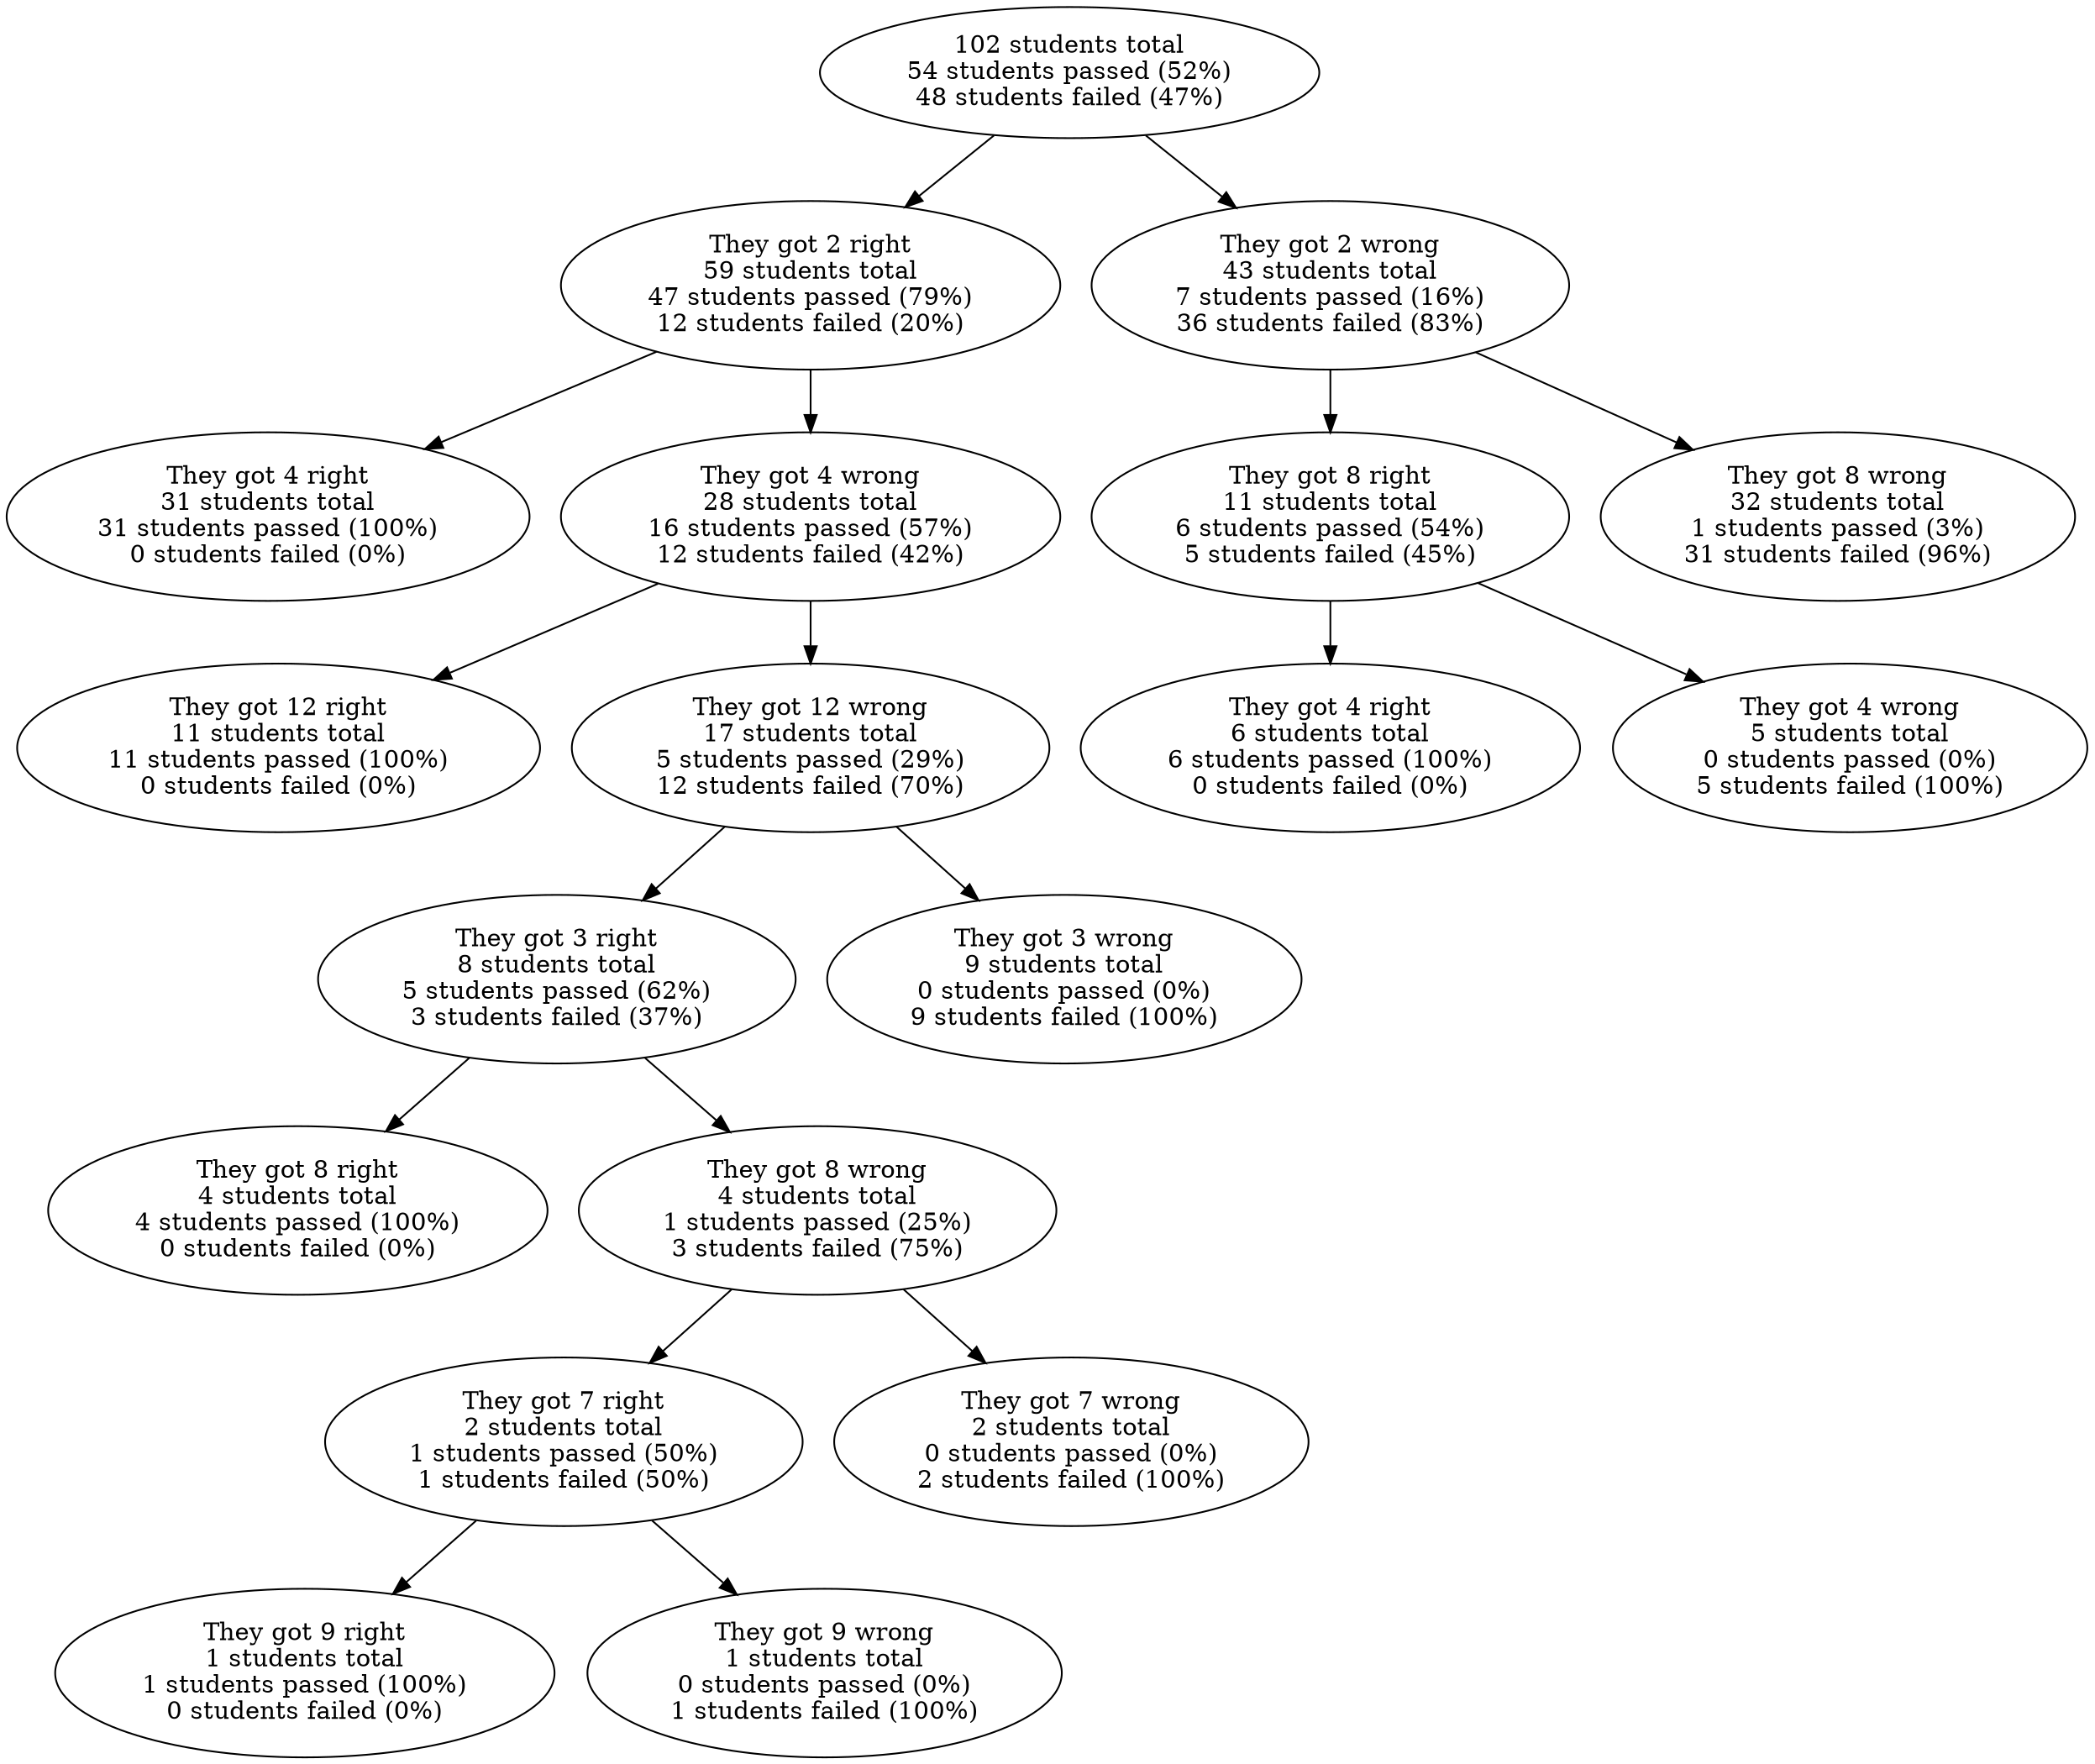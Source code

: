 digraph{
"102 students total\n54 students passed (52%)\n48 students failed (47%)";"They got 2 right\n59 students total\n47 students passed (79%)\n12 students failed (20%)";"They got 4 right\n31 students total\n31 students passed (100%)\n0 students failed (0%)";"They got 4 wrong\n28 students total\n16 students passed (57%)\n12 students failed (42%)";"They got 12 right\n11 students total\n11 students passed (100%)\n0 students failed (0%)";"They got 12 wrong\n17 students total\n5 students passed (29%)\n12 students failed (70%)";"They got 3 right\n8 students total\n5 students passed (62%)\n3 students failed (37%)";"They got 8 right\n4 students total\n4 students passed (100%)\n0 students failed (0%)";"They got 8 wrong\n4 students total\n1 students passed (25%)\n3 students failed (75%)";"They got 7 right\n2 students total\n1 students passed (50%)\n1 students failed (50%)";"They got 9 right\n1 students total\n1 students passed (100%)\n0 students failed (0%)";"They got 9 wrong\n1 students total\n0 students passed (0%)\n1 students failed (100%)";"They got 7 wrong\n2 students total\n0 students passed (0%)\n2 students failed (100%)";"They got 3 wrong\n9 students total\n0 students passed (0%)\n9 students failed (100%)";"They got 2 wrong\n43 students total\n7 students passed (16%)\n36 students failed (83%)";"They got 8 right\n11 students total\n6 students passed (54%)\n5 students failed (45%)";"They got 4 right\n6 students total\n6 students passed (100%)\n0 students failed (0%)";"They got 4 wrong\n5 students total\n0 students passed (0%)\n5 students failed (100%)";"They got 8 wrong\n32 students total\n1 students passed (3%)\n31 students failed (96%)";"102 students total\n54 students passed (52%)\n48 students failed (47%)"->"They got 2 right\n59 students total\n47 students passed (79%)\n12 students failed (20%)";"They got 2 right\n59 students total\n47 students passed (79%)\n12 students failed (20%)"->"They got 4 right\n31 students total\n31 students passed (100%)\n0 students failed (0%)";"They got 2 right\n59 students total\n47 students passed (79%)\n12 students failed (20%)"->"They got 4 wrong\n28 students total\n16 students passed (57%)\n12 students failed (42%)";"They got 4 wrong\n28 students total\n16 students passed (57%)\n12 students failed (42%)"->"They got 12 right\n11 students total\n11 students passed (100%)\n0 students failed (0%)";"They got 4 wrong\n28 students total\n16 students passed (57%)\n12 students failed (42%)"->"They got 12 wrong\n17 students total\n5 students passed (29%)\n12 students failed (70%)";"They got 12 wrong\n17 students total\n5 students passed (29%)\n12 students failed (70%)"->"They got 3 right\n8 students total\n5 students passed (62%)\n3 students failed (37%)";"They got 3 right\n8 students total\n5 students passed (62%)\n3 students failed (37%)"->"They got 8 right\n4 students total\n4 students passed (100%)\n0 students failed (0%)";"They got 3 right\n8 students total\n5 students passed (62%)\n3 students failed (37%)"->"They got 8 wrong\n4 students total\n1 students passed (25%)\n3 students failed (75%)";"They got 8 wrong\n4 students total\n1 students passed (25%)\n3 students failed (75%)"->"They got 7 right\n2 students total\n1 students passed (50%)\n1 students failed (50%)";"They got 7 right\n2 students total\n1 students passed (50%)\n1 students failed (50%)"->"They got 9 right\n1 students total\n1 students passed (100%)\n0 students failed (0%)";"They got 7 right\n2 students total\n1 students passed (50%)\n1 students failed (50%)"->"They got 9 wrong\n1 students total\n0 students passed (0%)\n1 students failed (100%)";"They got 8 wrong\n4 students total\n1 students passed (25%)\n3 students failed (75%)"->"They got 7 wrong\n2 students total\n0 students passed (0%)\n2 students failed (100%)";"They got 12 wrong\n17 students total\n5 students passed (29%)\n12 students failed (70%)"->"They got 3 wrong\n9 students total\n0 students passed (0%)\n9 students failed (100%)";"102 students total\n54 students passed (52%)\n48 students failed (47%)"->"They got 2 wrong\n43 students total\n7 students passed (16%)\n36 students failed (83%)";"They got 2 wrong\n43 students total\n7 students passed (16%)\n36 students failed (83%)"->"They got 8 right\n11 students total\n6 students passed (54%)\n5 students failed (45%)";"They got 8 right\n11 students total\n6 students passed (54%)\n5 students failed (45%)"->"They got 4 right\n6 students total\n6 students passed (100%)\n0 students failed (0%)";"They got 8 right\n11 students total\n6 students passed (54%)\n5 students failed (45%)"->"They got 4 wrong\n5 students total\n0 students passed (0%)\n5 students failed (100%)";"They got 2 wrong\n43 students total\n7 students passed (16%)\n36 students failed (83%)"->"They got 8 wrong\n32 students total\n1 students passed (3%)\n31 students failed (96%)";}